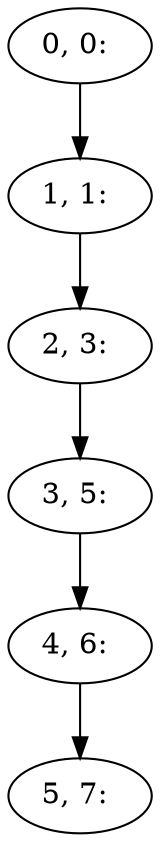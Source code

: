 digraph G {
0[label="0, 0: "];
1[label="1, 1: "];
2[label="2, 3: "];
3[label="3, 5: "];
4[label="4, 6: "];
5[label="5, 7: "];
0->1 ;
1->2 ;
2->3 ;
3->4 ;
4->5 ;
}
